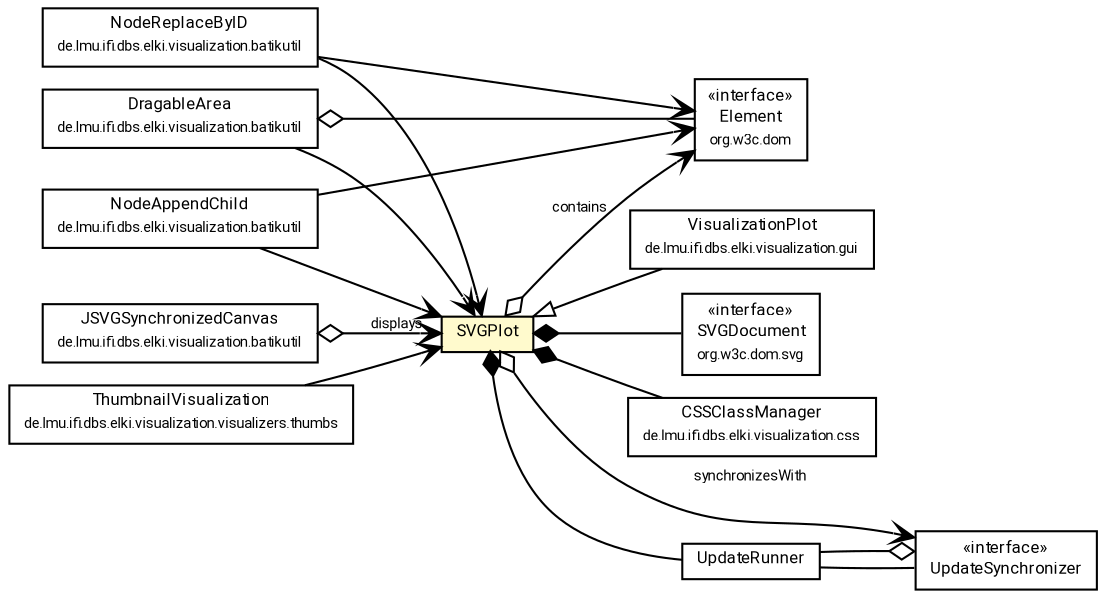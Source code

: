 #!/usr/local/bin/dot
#
# Class diagram 
# Generated by UMLGraph version R5_7_2-60-g0e99a6 (http://www.spinellis.gr/umlgraph/)
#

digraph G {
	graph [fontnames="svg"]
	edge [fontname="Roboto",fontsize=7,labelfontname="Roboto",labelfontsize=7,color="black"];
	node [fontname="Roboto",fontcolor="black",fontsize=8,shape=plaintext,margin=0,width=0,height=0];
	nodesep=0.15;
	ranksep=0.25;
	rankdir=LR;
	// de.lmu.ifi.dbs.elki.visualization.css.CSSClassManager
	c9067063 [label=<<table title="de.lmu.ifi.dbs.elki.visualization.css.CSSClassManager" border="0" cellborder="1" cellspacing="0" cellpadding="2" href="../css/CSSClassManager.html" target="_parent">
		<tr><td><table border="0" cellspacing="0" cellpadding="1">
		<tr><td align="center" balign="center"> <font face="Roboto">CSSClassManager</font> </td></tr>
		<tr><td align="center" balign="center"> <font face="Roboto" point-size="7.0">de.lmu.ifi.dbs.elki.visualization.css</font> </td></tr>
		</table></td></tr>
		</table>>, URL="../css/CSSClassManager.html"];
	// de.lmu.ifi.dbs.elki.visualization.batikutil.NodeAppendChild
	c9067071 [label=<<table title="de.lmu.ifi.dbs.elki.visualization.batikutil.NodeAppendChild" border="0" cellborder="1" cellspacing="0" cellpadding="2" href="../batikutil/NodeAppendChild.html" target="_parent">
		<tr><td><table border="0" cellspacing="0" cellpadding="1">
		<tr><td align="center" balign="center"> <font face="Roboto">NodeAppendChild</font> </td></tr>
		<tr><td align="center" balign="center"> <font face="Roboto" point-size="7.0">de.lmu.ifi.dbs.elki.visualization.batikutil</font> </td></tr>
		</table></td></tr>
		</table>>, URL="../batikutil/NodeAppendChild.html"];
	// de.lmu.ifi.dbs.elki.visualization.batikutil.NodeReplaceByID
	c9067077 [label=<<table title="de.lmu.ifi.dbs.elki.visualization.batikutil.NodeReplaceByID" border="0" cellborder="1" cellspacing="0" cellpadding="2" href="../batikutil/NodeReplaceByID.html" target="_parent">
		<tr><td><table border="0" cellspacing="0" cellpadding="1">
		<tr><td align="center" balign="center"> <font face="Roboto">NodeReplaceByID</font> </td></tr>
		<tr><td align="center" balign="center"> <font face="Roboto" point-size="7.0">de.lmu.ifi.dbs.elki.visualization.batikutil</font> </td></tr>
		</table></td></tr>
		</table>>, URL="../batikutil/NodeReplaceByID.html"];
	// de.lmu.ifi.dbs.elki.visualization.batikutil.DragableArea
	c9067081 [label=<<table title="de.lmu.ifi.dbs.elki.visualization.batikutil.DragableArea" border="0" cellborder="1" cellspacing="0" cellpadding="2" href="../batikutil/DragableArea.html" target="_parent">
		<tr><td><table border="0" cellspacing="0" cellpadding="1">
		<tr><td align="center" balign="center"> <font face="Roboto">DragableArea</font> </td></tr>
		<tr><td align="center" balign="center"> <font face="Roboto" point-size="7.0">de.lmu.ifi.dbs.elki.visualization.batikutil</font> </td></tr>
		</table></td></tr>
		</table>>, URL="../batikutil/DragableArea.html"];
	// de.lmu.ifi.dbs.elki.visualization.batikutil.JSVGSynchronizedCanvas
	c9067085 [label=<<table title="de.lmu.ifi.dbs.elki.visualization.batikutil.JSVGSynchronizedCanvas" border="0" cellborder="1" cellspacing="0" cellpadding="2" href="../batikutil/JSVGSynchronizedCanvas.html" target="_parent">
		<tr><td><table border="0" cellspacing="0" cellpadding="1">
		<tr><td align="center" balign="center"> <font face="Roboto">JSVGSynchronizedCanvas</font> </td></tr>
		<tr><td align="center" balign="center"> <font face="Roboto" point-size="7.0">de.lmu.ifi.dbs.elki.visualization.batikutil</font> </td></tr>
		</table></td></tr>
		</table>>, URL="../batikutil/JSVGSynchronizedCanvas.html"];
	// de.lmu.ifi.dbs.elki.visualization.svg.SVGPlot
	c9067094 [label=<<table title="de.lmu.ifi.dbs.elki.visualization.svg.SVGPlot" border="0" cellborder="1" cellspacing="0" cellpadding="2" bgcolor="lemonChiffon" href="SVGPlot.html" target="_parent">
		<tr><td><table border="0" cellspacing="0" cellpadding="1">
		<tr><td align="center" balign="center"> <font face="Roboto">SVGPlot</font> </td></tr>
		</table></td></tr>
		</table>>, URL="SVGPlot.html"];
	// de.lmu.ifi.dbs.elki.visualization.svg.UpdateRunner
	c9067099 [label=<<table title="de.lmu.ifi.dbs.elki.visualization.svg.UpdateRunner" border="0" cellborder="1" cellspacing="0" cellpadding="2" href="UpdateRunner.html" target="_parent">
		<tr><td><table border="0" cellspacing="0" cellpadding="1">
		<tr><td align="center" balign="center"> <font face="Roboto">UpdateRunner</font> </td></tr>
		</table></td></tr>
		</table>>, URL="UpdateRunner.html"];
	// de.lmu.ifi.dbs.elki.visualization.svg.UpdateSynchronizer
	c9067101 [label=<<table title="de.lmu.ifi.dbs.elki.visualization.svg.UpdateSynchronizer" border="0" cellborder="1" cellspacing="0" cellpadding="2" href="UpdateSynchronizer.html" target="_parent">
		<tr><td><table border="0" cellspacing="0" cellpadding="1">
		<tr><td align="center" balign="center"> &#171;interface&#187; </td></tr>
		<tr><td align="center" balign="center"> <font face="Roboto">UpdateSynchronizer</font> </td></tr>
		</table></td></tr>
		</table>>, URL="UpdateSynchronizer.html"];
	// de.lmu.ifi.dbs.elki.visualization.gui.VisualizationPlot
	c9067107 [label=<<table title="de.lmu.ifi.dbs.elki.visualization.gui.VisualizationPlot" border="0" cellborder="1" cellspacing="0" cellpadding="2" href="../gui/VisualizationPlot.html" target="_parent">
		<tr><td><table border="0" cellspacing="0" cellpadding="1">
		<tr><td align="center" balign="center"> <font face="Roboto">VisualizationPlot</font> </td></tr>
		<tr><td align="center" balign="center"> <font face="Roboto" point-size="7.0">de.lmu.ifi.dbs.elki.visualization.gui</font> </td></tr>
		</table></td></tr>
		</table>>, URL="../gui/VisualizationPlot.html"];
	// de.lmu.ifi.dbs.elki.visualization.visualizers.thumbs.ThumbnailVisualization
	c9067263 [label=<<table title="de.lmu.ifi.dbs.elki.visualization.visualizers.thumbs.ThumbnailVisualization" border="0" cellborder="1" cellspacing="0" cellpadding="2" href="../visualizers/thumbs/ThumbnailVisualization.html" target="_parent">
		<tr><td><table border="0" cellspacing="0" cellpadding="1">
		<tr><td align="center" balign="center"> <font face="Roboto">ThumbnailVisualization</font> </td></tr>
		<tr><td align="center" balign="center"> <font face="Roboto" point-size="7.0">de.lmu.ifi.dbs.elki.visualization.visualizers.thumbs</font> </td></tr>
		</table></td></tr>
		</table>>, URL="../visualizers/thumbs/ThumbnailVisualization.html"];
	// de.lmu.ifi.dbs.elki.visualization.batikutil.DragableArea has org.w3c.dom.Element
	c9067081 -> c9070020 [arrowhead=none,arrowtail=ediamond,dir=back,weight=4];
	// de.lmu.ifi.dbs.elki.visualization.batikutil.JSVGSynchronizedCanvas navhas de.lmu.ifi.dbs.elki.visualization.svg.SVGPlot
	c9067085 -> c9067094 [arrowhead=open,arrowtail=ediamond,dir=both,weight=3,label="displays"];
	// de.lmu.ifi.dbs.elki.visualization.svg.SVGPlot composed de.lmu.ifi.dbs.elki.visualization.css.CSSClassManager
	c9067094 -> c9067063 [arrowhead=none,arrowtail=diamond,dir=back,weight=6];
	// de.lmu.ifi.dbs.elki.visualization.svg.SVGPlot composed de.lmu.ifi.dbs.elki.visualization.svg.UpdateRunner
	c9067094 -> c9067099 [arrowhead=none,arrowtail=diamond,dir=back,weight=6];
	// de.lmu.ifi.dbs.elki.visualization.svg.SVGPlot composed org.w3c.dom.svg.SVGDocument
	c9067094 -> c9070021 [arrowhead=none,arrowtail=diamond,dir=back,weight=6];
	// de.lmu.ifi.dbs.elki.visualization.svg.SVGPlot navhas org.w3c.dom.Element
	c9067094 -> c9070020 [arrowhead=open,arrowtail=ediamond,dir=both,weight=3,label="contains"];
	// de.lmu.ifi.dbs.elki.visualization.svg.SVGPlot navhas de.lmu.ifi.dbs.elki.visualization.svg.UpdateSynchronizer
	c9067094 -> c9067101 [arrowhead=open,arrowtail=ediamond,dir=both,weight=3,label="synchronizesWith"];
	// de.lmu.ifi.dbs.elki.visualization.svg.UpdateRunner assoc de.lmu.ifi.dbs.elki.visualization.svg.UpdateSynchronizer
	c9067099 -> c9067101 [arrowhead=none,weight=2];
	// de.lmu.ifi.dbs.elki.visualization.svg.UpdateSynchronizer has de.lmu.ifi.dbs.elki.visualization.svg.UpdateRunner
	c9067101 -> c9067099 [arrowhead=none,arrowtail=ediamond,dir=back,weight=4];
	// de.lmu.ifi.dbs.elki.visualization.gui.VisualizationPlot extends de.lmu.ifi.dbs.elki.visualization.svg.SVGPlot
	c9067094 -> c9067107 [arrowtail=empty,dir=back,weight=10];
	// de.lmu.ifi.dbs.elki.visualization.batikutil.NodeAppendChild navassoc org.w3c.dom.Element
	c9067071 -> c9070020 [arrowhead=open,weight=1];
	// de.lmu.ifi.dbs.elki.visualization.batikutil.NodeAppendChild navassoc de.lmu.ifi.dbs.elki.visualization.svg.SVGPlot
	c9067071 -> c9067094 [arrowhead=open,weight=1];
	// de.lmu.ifi.dbs.elki.visualization.batikutil.NodeReplaceByID navassoc de.lmu.ifi.dbs.elki.visualization.svg.SVGPlot
	c9067077 -> c9067094 [arrowhead=open,weight=1];
	// de.lmu.ifi.dbs.elki.visualization.batikutil.NodeReplaceByID navassoc org.w3c.dom.Element
	c9067077 -> c9070020 [arrowhead=open,weight=1];
	// de.lmu.ifi.dbs.elki.visualization.batikutil.DragableArea navassoc de.lmu.ifi.dbs.elki.visualization.svg.SVGPlot
	c9067081 -> c9067094 [arrowhead=open,weight=1];
	// de.lmu.ifi.dbs.elki.visualization.visualizers.thumbs.ThumbnailVisualization navassoc de.lmu.ifi.dbs.elki.visualization.svg.SVGPlot
	c9067263 -> c9067094 [arrowhead=open,weight=1];
	// org.w3c.dom.Element
	c9070020 [label=<<table title="org.w3c.dom.Element" border="0" cellborder="1" cellspacing="0" cellpadding="2" href="http://docs.oracle.com/javase/7/docs/api/org/w3c/dom/Element.html" target="_parent">
		<tr><td><table border="0" cellspacing="0" cellpadding="1">
		<tr><td align="center" balign="center"> &#171;interface&#187; </td></tr>
		<tr><td align="center" balign="center"> <font face="Roboto">Element</font> </td></tr>
		<tr><td align="center" balign="center"> <font face="Roboto" point-size="7.0">org.w3c.dom</font> </td></tr>
		</table></td></tr>
		</table>>, URL="http://docs.oracle.com/javase/7/docs/api/org/w3c/dom/Element.html"];
	// org.w3c.dom.svg.SVGDocument
	c9070021 [label=<<table title="org.w3c.dom.svg.SVGDocument" border="0" cellborder="1" cellspacing="0" cellpadding="2" href="http://docs.oracle.com/javase/7/docs/api/org/w3c/dom/svg/SVGDocument.html" target="_parent">
		<tr><td><table border="0" cellspacing="0" cellpadding="1">
		<tr><td align="center" balign="center"> &#171;interface&#187; </td></tr>
		<tr><td align="center" balign="center"> <font face="Roboto">SVGDocument</font> </td></tr>
		<tr><td align="center" balign="center"> <font face="Roboto" point-size="7.0">org.w3c.dom.svg</font> </td></tr>
		</table></td></tr>
		</table>>, URL="http://docs.oracle.com/javase/7/docs/api/org/w3c/dom/svg/SVGDocument.html"];
}

